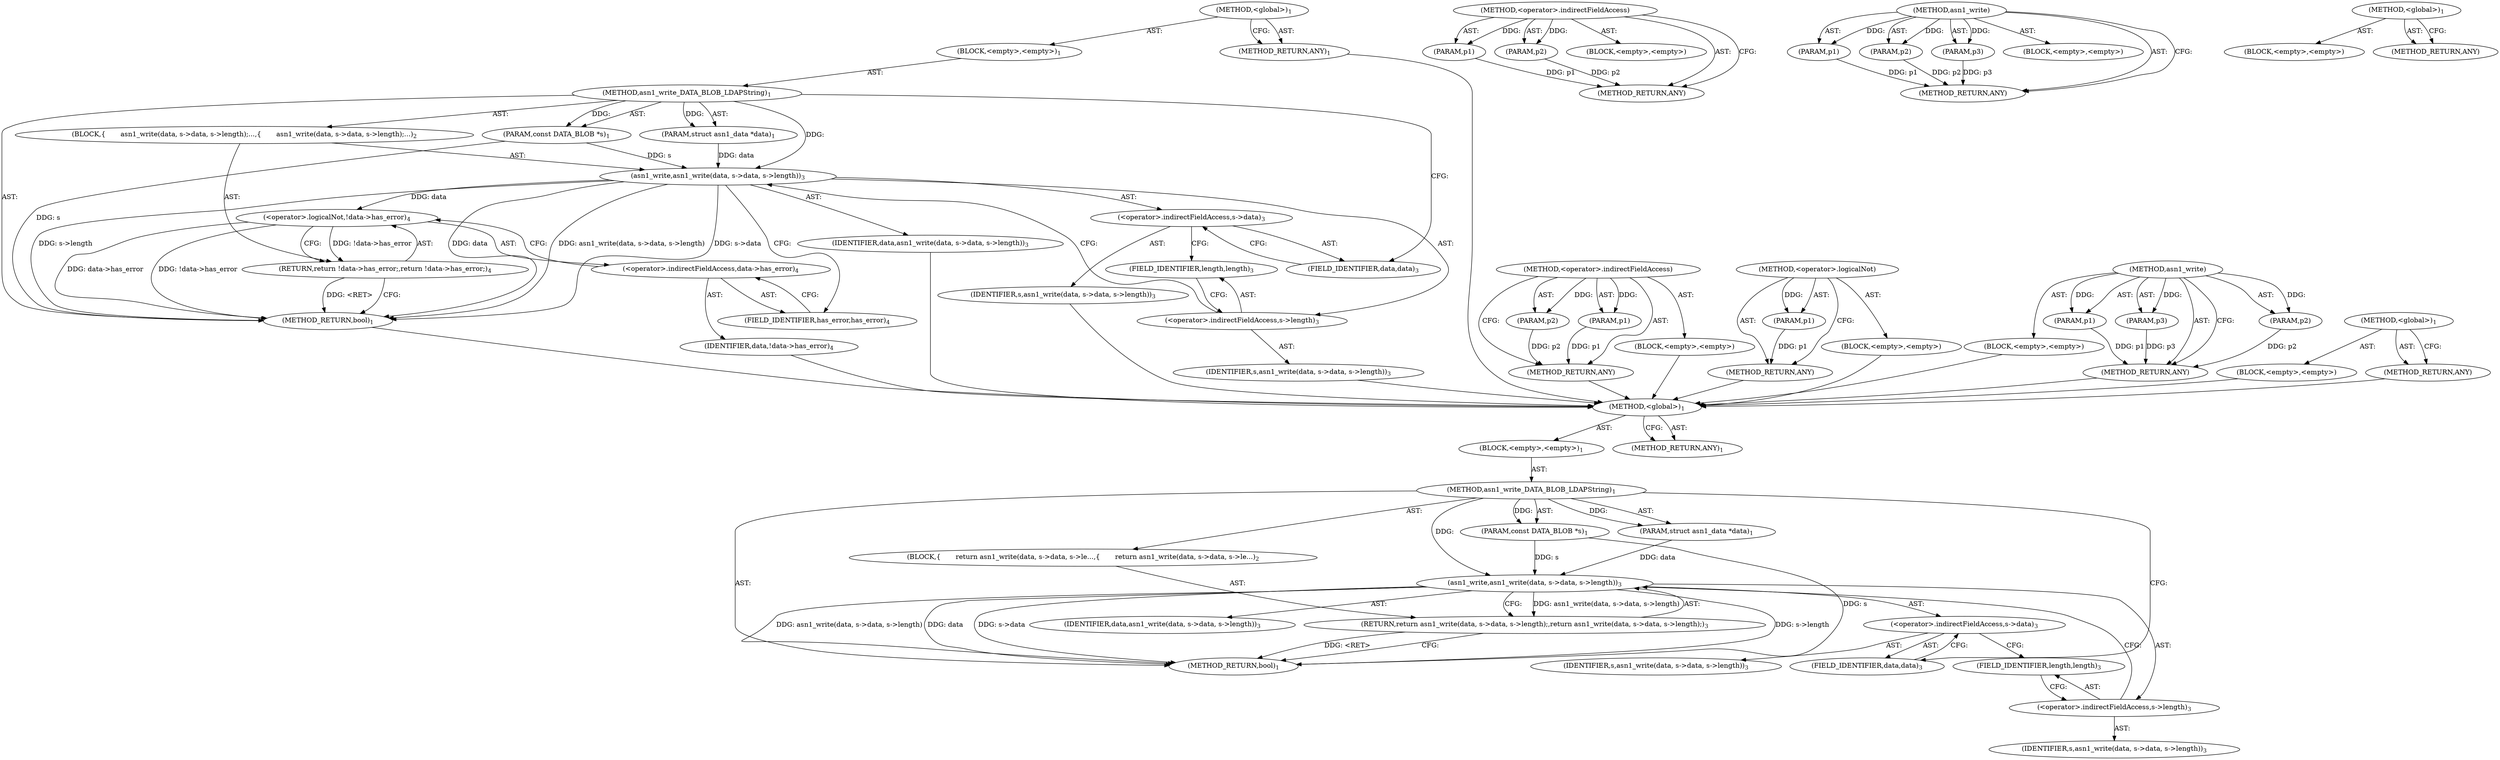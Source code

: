 digraph "&lt;global&gt;" {
vulnerable_6 [label=<(METHOD,&lt;global&gt;)<SUB>1</SUB>>];
vulnerable_7 [label=<(BLOCK,&lt;empty&gt;,&lt;empty&gt;)<SUB>1</SUB>>];
vulnerable_8 [label=<(METHOD,asn1_write_DATA_BLOB_LDAPString)<SUB>1</SUB>>];
vulnerable_9 [label=<(PARAM,struct asn1_data *data)<SUB>1</SUB>>];
vulnerable_10 [label=<(PARAM,const DATA_BLOB *s)<SUB>1</SUB>>];
vulnerable_11 [label=<(BLOCK,{
       asn1_write(data, s-&gt;data, s-&gt;length);
...,{
       asn1_write(data, s-&gt;data, s-&gt;length);
...)<SUB>2</SUB>>];
vulnerable_12 [label=<(asn1_write,asn1_write(data, s-&gt;data, s-&gt;length))<SUB>3</SUB>>];
vulnerable_13 [label=<(IDENTIFIER,data,asn1_write(data, s-&gt;data, s-&gt;length))<SUB>3</SUB>>];
vulnerable_14 [label=<(&lt;operator&gt;.indirectFieldAccess,s-&gt;data)<SUB>3</SUB>>];
vulnerable_15 [label=<(IDENTIFIER,s,asn1_write(data, s-&gt;data, s-&gt;length))<SUB>3</SUB>>];
vulnerable_16 [label=<(FIELD_IDENTIFIER,data,data)<SUB>3</SUB>>];
vulnerable_17 [label=<(&lt;operator&gt;.indirectFieldAccess,s-&gt;length)<SUB>3</SUB>>];
vulnerable_18 [label=<(IDENTIFIER,s,asn1_write(data, s-&gt;data, s-&gt;length))<SUB>3</SUB>>];
vulnerable_19 [label=<(FIELD_IDENTIFIER,length,length)<SUB>3</SUB>>];
vulnerable_20 [label=<(RETURN,return !data-&gt;has_error;,return !data-&gt;has_error;)<SUB>4</SUB>>];
vulnerable_21 [label=<(&lt;operator&gt;.logicalNot,!data-&gt;has_error)<SUB>4</SUB>>];
vulnerable_22 [label=<(&lt;operator&gt;.indirectFieldAccess,data-&gt;has_error)<SUB>4</SUB>>];
vulnerable_23 [label=<(IDENTIFIER,data,!data-&gt;has_error)<SUB>4</SUB>>];
vulnerable_24 [label=<(FIELD_IDENTIFIER,has_error,has_error)<SUB>4</SUB>>];
vulnerable_25 [label=<(METHOD_RETURN,bool)<SUB>1</SUB>>];
vulnerable_27 [label=<(METHOD_RETURN,ANY)<SUB>1</SUB>>];
vulnerable_52 [label=<(METHOD,&lt;operator&gt;.indirectFieldAccess)>];
vulnerable_53 [label=<(PARAM,p1)>];
vulnerable_54 [label=<(PARAM,p2)>];
vulnerable_55 [label=<(BLOCK,&lt;empty&gt;,&lt;empty&gt;)>];
vulnerable_56 [label=<(METHOD_RETURN,ANY)>];
vulnerable_57 [label=<(METHOD,&lt;operator&gt;.logicalNot)>];
vulnerable_58 [label=<(PARAM,p1)>];
vulnerable_59 [label=<(BLOCK,&lt;empty&gt;,&lt;empty&gt;)>];
vulnerable_60 [label=<(METHOD_RETURN,ANY)>];
vulnerable_46 [label=<(METHOD,asn1_write)>];
vulnerable_47 [label=<(PARAM,p1)>];
vulnerable_48 [label=<(PARAM,p2)>];
vulnerable_49 [label=<(PARAM,p3)>];
vulnerable_50 [label=<(BLOCK,&lt;empty&gt;,&lt;empty&gt;)>];
vulnerable_51 [label=<(METHOD_RETURN,ANY)>];
vulnerable_40 [label=<(METHOD,&lt;global&gt;)<SUB>1</SUB>>];
vulnerable_41 [label=<(BLOCK,&lt;empty&gt;,&lt;empty&gt;)>];
vulnerable_42 [label=<(METHOD_RETURN,ANY)>];
fixed_6 [label=<(METHOD,&lt;global&gt;)<SUB>1</SUB>>];
fixed_7 [label=<(BLOCK,&lt;empty&gt;,&lt;empty&gt;)<SUB>1</SUB>>];
fixed_8 [label=<(METHOD,asn1_write_DATA_BLOB_LDAPString)<SUB>1</SUB>>];
fixed_9 [label=<(PARAM,struct asn1_data *data)<SUB>1</SUB>>];
fixed_10 [label=<(PARAM,const DATA_BLOB *s)<SUB>1</SUB>>];
fixed_11 [label=<(BLOCK,{
       return asn1_write(data, s-&gt;data, s-&gt;le...,{
       return asn1_write(data, s-&gt;data, s-&gt;le...)<SUB>2</SUB>>];
fixed_12 [label=<(RETURN,return asn1_write(data, s-&gt;data, s-&gt;length);,return asn1_write(data, s-&gt;data, s-&gt;length);)<SUB>3</SUB>>];
fixed_13 [label=<(asn1_write,asn1_write(data, s-&gt;data, s-&gt;length))<SUB>3</SUB>>];
fixed_14 [label=<(IDENTIFIER,data,asn1_write(data, s-&gt;data, s-&gt;length))<SUB>3</SUB>>];
fixed_15 [label=<(&lt;operator&gt;.indirectFieldAccess,s-&gt;data)<SUB>3</SUB>>];
fixed_16 [label=<(IDENTIFIER,s,asn1_write(data, s-&gt;data, s-&gt;length))<SUB>3</SUB>>];
fixed_17 [label=<(FIELD_IDENTIFIER,data,data)<SUB>3</SUB>>];
fixed_18 [label=<(&lt;operator&gt;.indirectFieldAccess,s-&gt;length)<SUB>3</SUB>>];
fixed_19 [label=<(IDENTIFIER,s,asn1_write(data, s-&gt;data, s-&gt;length))<SUB>3</SUB>>];
fixed_20 [label=<(FIELD_IDENTIFIER,length,length)<SUB>3</SUB>>];
fixed_21 [label=<(METHOD_RETURN,bool)<SUB>1</SUB>>];
fixed_23 [label=<(METHOD_RETURN,ANY)<SUB>1</SUB>>];
fixed_48 [label=<(METHOD,&lt;operator&gt;.indirectFieldAccess)>];
fixed_49 [label=<(PARAM,p1)>];
fixed_50 [label=<(PARAM,p2)>];
fixed_51 [label=<(BLOCK,&lt;empty&gt;,&lt;empty&gt;)>];
fixed_52 [label=<(METHOD_RETURN,ANY)>];
fixed_42 [label=<(METHOD,asn1_write)>];
fixed_43 [label=<(PARAM,p1)>];
fixed_44 [label=<(PARAM,p2)>];
fixed_45 [label=<(PARAM,p3)>];
fixed_46 [label=<(BLOCK,&lt;empty&gt;,&lt;empty&gt;)>];
fixed_47 [label=<(METHOD_RETURN,ANY)>];
fixed_36 [label=<(METHOD,&lt;global&gt;)<SUB>1</SUB>>];
fixed_37 [label=<(BLOCK,&lt;empty&gt;,&lt;empty&gt;)>];
fixed_38 [label=<(METHOD_RETURN,ANY)>];
vulnerable_6 -> vulnerable_7  [key=0, label="AST: "];
vulnerable_6 -> vulnerable_27  [key=0, label="AST: "];
vulnerable_6 -> vulnerable_27  [key=1, label="CFG: "];
vulnerable_7 -> vulnerable_8  [key=0, label="AST: "];
vulnerable_8 -> vulnerable_9  [key=0, label="AST: "];
vulnerable_8 -> vulnerable_9  [key=1, label="DDG: "];
vulnerable_8 -> vulnerable_10  [key=0, label="AST: "];
vulnerable_8 -> vulnerable_10  [key=1, label="DDG: "];
vulnerable_8 -> vulnerable_11  [key=0, label="AST: "];
vulnerable_8 -> vulnerable_25  [key=0, label="AST: "];
vulnerable_8 -> vulnerable_16  [key=0, label="CFG: "];
vulnerable_8 -> vulnerable_12  [key=0, label="DDG: "];
vulnerable_9 -> vulnerable_12  [key=0, label="DDG: data"];
vulnerable_10 -> vulnerable_25  [key=0, label="DDG: s"];
vulnerable_10 -> vulnerable_12  [key=0, label="DDG: s"];
vulnerable_11 -> vulnerable_12  [key=0, label="AST: "];
vulnerable_11 -> vulnerable_20  [key=0, label="AST: "];
vulnerable_12 -> vulnerable_13  [key=0, label="AST: "];
vulnerable_12 -> vulnerable_14  [key=0, label="AST: "];
vulnerable_12 -> vulnerable_17  [key=0, label="AST: "];
vulnerable_12 -> vulnerable_24  [key=0, label="CFG: "];
vulnerable_12 -> vulnerable_25  [key=0, label="DDG: data"];
vulnerable_12 -> vulnerable_25  [key=1, label="DDG: s-&gt;data"];
vulnerable_12 -> vulnerable_25  [key=2, label="DDG: s-&gt;length"];
vulnerable_12 -> vulnerable_25  [key=3, label="DDG: asn1_write(data, s-&gt;data, s-&gt;length)"];
vulnerable_12 -> vulnerable_21  [key=0, label="DDG: data"];
vulnerable_13 -> fixed_6  [key=0];
vulnerable_14 -> vulnerable_15  [key=0, label="AST: "];
vulnerable_14 -> vulnerable_16  [key=0, label="AST: "];
vulnerable_14 -> vulnerable_19  [key=0, label="CFG: "];
vulnerable_15 -> fixed_6  [key=0];
vulnerable_16 -> vulnerable_14  [key=0, label="CFG: "];
vulnerable_17 -> vulnerable_18  [key=0, label="AST: "];
vulnerable_17 -> vulnerable_19  [key=0, label="AST: "];
vulnerable_17 -> vulnerable_12  [key=0, label="CFG: "];
vulnerable_18 -> fixed_6  [key=0];
vulnerable_19 -> vulnerable_17  [key=0, label="CFG: "];
vulnerable_20 -> vulnerable_21  [key=0, label="AST: "];
vulnerable_20 -> vulnerable_25  [key=0, label="CFG: "];
vulnerable_20 -> vulnerable_25  [key=1, label="DDG: &lt;RET&gt;"];
vulnerable_21 -> vulnerable_22  [key=0, label="AST: "];
vulnerable_21 -> vulnerable_20  [key=0, label="CFG: "];
vulnerable_21 -> vulnerable_20  [key=1, label="DDG: !data-&gt;has_error"];
vulnerable_21 -> vulnerable_25  [key=0, label="DDG: data-&gt;has_error"];
vulnerable_21 -> vulnerable_25  [key=1, label="DDG: !data-&gt;has_error"];
vulnerable_22 -> vulnerable_23  [key=0, label="AST: "];
vulnerable_22 -> vulnerable_24  [key=0, label="AST: "];
vulnerable_22 -> vulnerable_21  [key=0, label="CFG: "];
vulnerable_23 -> fixed_6  [key=0];
vulnerable_24 -> vulnerable_22  [key=0, label="CFG: "];
vulnerable_25 -> fixed_6  [key=0];
vulnerable_27 -> fixed_6  [key=0];
vulnerable_52 -> vulnerable_53  [key=0, label="AST: "];
vulnerable_52 -> vulnerable_53  [key=1, label="DDG: "];
vulnerable_52 -> vulnerable_55  [key=0, label="AST: "];
vulnerable_52 -> vulnerable_54  [key=0, label="AST: "];
vulnerable_52 -> vulnerable_54  [key=1, label="DDG: "];
vulnerable_52 -> vulnerable_56  [key=0, label="AST: "];
vulnerable_52 -> vulnerable_56  [key=1, label="CFG: "];
vulnerable_53 -> vulnerable_56  [key=0, label="DDG: p1"];
vulnerable_54 -> vulnerable_56  [key=0, label="DDG: p2"];
vulnerable_55 -> fixed_6  [key=0];
vulnerable_56 -> fixed_6  [key=0];
vulnerable_57 -> vulnerable_58  [key=0, label="AST: "];
vulnerable_57 -> vulnerable_58  [key=1, label="DDG: "];
vulnerable_57 -> vulnerable_59  [key=0, label="AST: "];
vulnerable_57 -> vulnerable_60  [key=0, label="AST: "];
vulnerable_57 -> vulnerable_60  [key=1, label="CFG: "];
vulnerable_58 -> vulnerable_60  [key=0, label="DDG: p1"];
vulnerable_59 -> fixed_6  [key=0];
vulnerable_60 -> fixed_6  [key=0];
vulnerable_46 -> vulnerable_47  [key=0, label="AST: "];
vulnerable_46 -> vulnerable_47  [key=1, label="DDG: "];
vulnerable_46 -> vulnerable_50  [key=0, label="AST: "];
vulnerable_46 -> vulnerable_48  [key=0, label="AST: "];
vulnerable_46 -> vulnerable_48  [key=1, label="DDG: "];
vulnerable_46 -> vulnerable_51  [key=0, label="AST: "];
vulnerable_46 -> vulnerable_51  [key=1, label="CFG: "];
vulnerable_46 -> vulnerable_49  [key=0, label="AST: "];
vulnerable_46 -> vulnerable_49  [key=1, label="DDG: "];
vulnerable_47 -> vulnerable_51  [key=0, label="DDG: p1"];
vulnerable_48 -> vulnerable_51  [key=0, label="DDG: p2"];
vulnerable_49 -> vulnerable_51  [key=0, label="DDG: p3"];
vulnerable_50 -> fixed_6  [key=0];
vulnerable_51 -> fixed_6  [key=0];
vulnerable_40 -> vulnerable_41  [key=0, label="AST: "];
vulnerable_40 -> vulnerable_42  [key=0, label="AST: "];
vulnerable_40 -> vulnerable_42  [key=1, label="CFG: "];
vulnerable_41 -> fixed_6  [key=0];
vulnerable_42 -> fixed_6  [key=0];
fixed_6 -> fixed_7  [key=0, label="AST: "];
fixed_6 -> fixed_23  [key=0, label="AST: "];
fixed_6 -> fixed_23  [key=1, label="CFG: "];
fixed_7 -> fixed_8  [key=0, label="AST: "];
fixed_8 -> fixed_9  [key=0, label="AST: "];
fixed_8 -> fixed_9  [key=1, label="DDG: "];
fixed_8 -> fixed_10  [key=0, label="AST: "];
fixed_8 -> fixed_10  [key=1, label="DDG: "];
fixed_8 -> fixed_11  [key=0, label="AST: "];
fixed_8 -> fixed_21  [key=0, label="AST: "];
fixed_8 -> fixed_17  [key=0, label="CFG: "];
fixed_8 -> fixed_13  [key=0, label="DDG: "];
fixed_9 -> fixed_13  [key=0, label="DDG: data"];
fixed_10 -> fixed_21  [key=0, label="DDG: s"];
fixed_10 -> fixed_13  [key=0, label="DDG: s"];
fixed_11 -> fixed_12  [key=0, label="AST: "];
fixed_12 -> fixed_13  [key=0, label="AST: "];
fixed_12 -> fixed_21  [key=0, label="CFG: "];
fixed_12 -> fixed_21  [key=1, label="DDG: &lt;RET&gt;"];
fixed_13 -> fixed_14  [key=0, label="AST: "];
fixed_13 -> fixed_15  [key=0, label="AST: "];
fixed_13 -> fixed_18  [key=0, label="AST: "];
fixed_13 -> fixed_12  [key=0, label="CFG: "];
fixed_13 -> fixed_12  [key=1, label="DDG: asn1_write(data, s-&gt;data, s-&gt;length)"];
fixed_13 -> fixed_21  [key=0, label="DDG: data"];
fixed_13 -> fixed_21  [key=1, label="DDG: s-&gt;data"];
fixed_13 -> fixed_21  [key=2, label="DDG: s-&gt;length"];
fixed_13 -> fixed_21  [key=3, label="DDG: asn1_write(data, s-&gt;data, s-&gt;length)"];
fixed_15 -> fixed_16  [key=0, label="AST: "];
fixed_15 -> fixed_17  [key=0, label="AST: "];
fixed_15 -> fixed_20  [key=0, label="CFG: "];
fixed_17 -> fixed_15  [key=0, label="CFG: "];
fixed_18 -> fixed_19  [key=0, label="AST: "];
fixed_18 -> fixed_20  [key=0, label="AST: "];
fixed_18 -> fixed_13  [key=0, label="CFG: "];
fixed_20 -> fixed_18  [key=0, label="CFG: "];
fixed_48 -> fixed_49  [key=0, label="AST: "];
fixed_48 -> fixed_49  [key=1, label="DDG: "];
fixed_48 -> fixed_51  [key=0, label="AST: "];
fixed_48 -> fixed_50  [key=0, label="AST: "];
fixed_48 -> fixed_50  [key=1, label="DDG: "];
fixed_48 -> fixed_52  [key=0, label="AST: "];
fixed_48 -> fixed_52  [key=1, label="CFG: "];
fixed_49 -> fixed_52  [key=0, label="DDG: p1"];
fixed_50 -> fixed_52  [key=0, label="DDG: p2"];
fixed_42 -> fixed_43  [key=0, label="AST: "];
fixed_42 -> fixed_43  [key=1, label="DDG: "];
fixed_42 -> fixed_46  [key=0, label="AST: "];
fixed_42 -> fixed_44  [key=0, label="AST: "];
fixed_42 -> fixed_44  [key=1, label="DDG: "];
fixed_42 -> fixed_47  [key=0, label="AST: "];
fixed_42 -> fixed_47  [key=1, label="CFG: "];
fixed_42 -> fixed_45  [key=0, label="AST: "];
fixed_42 -> fixed_45  [key=1, label="DDG: "];
fixed_43 -> fixed_47  [key=0, label="DDG: p1"];
fixed_44 -> fixed_47  [key=0, label="DDG: p2"];
fixed_45 -> fixed_47  [key=0, label="DDG: p3"];
fixed_36 -> fixed_37  [key=0, label="AST: "];
fixed_36 -> fixed_38  [key=0, label="AST: "];
fixed_36 -> fixed_38  [key=1, label="CFG: "];
}
